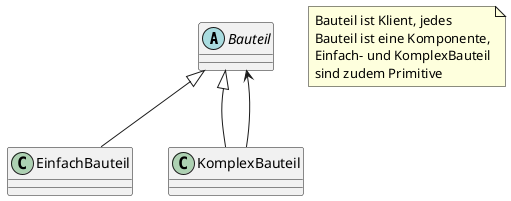 @startuml UML_Klassendiagramm3.png
abstract Bauteil
Bauteil <|-- EinfachBauteil
Bauteil <|-- KomplexBauteil
Bauteil <-- KomplexBauteil
note "Bauteil ist Klient, jedes\nBauteil ist eine Komponente,\nEinfach- und KomplexBauteil\nsind zudem Primitive" as n0
@enduml
